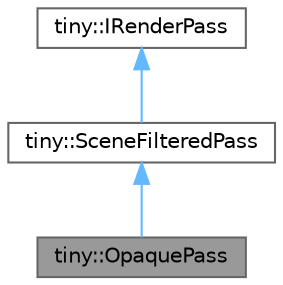 digraph "tiny::OpaquePass"
{
 // LATEX_PDF_SIZE
  bgcolor="transparent";
  edge [fontname=Helvetica,fontsize=10,labelfontname=Helvetica,labelfontsize=10];
  node [fontname=Helvetica,fontsize=10,shape=box,height=0.2,width=0.4];
  Node1 [id="Node000001",label="tiny::OpaquePass",height=0.2,width=0.4,color="gray40", fillcolor="grey60", style="filled", fontcolor="black",tooltip=" "];
  Node2 -> Node1 [id="edge1_Node000001_Node000002",dir="back",color="steelblue1",style="solid",tooltip=" "];
  Node2 [id="Node000002",label="tiny::SceneFilteredPass",height=0.2,width=0.4,color="gray40", fillcolor="white", style="filled",URL="$classtiny_1_1_scene_filtered_pass.html",tooltip=" "];
  Node3 -> Node2 [id="edge2_Node000002_Node000003",dir="back",color="steelblue1",style="solid",tooltip=" "];
  Node3 [id="Node000003",label="tiny::IRenderPass",height=0.2,width=0.4,color="gray40", fillcolor="white", style="filled",URL="$classtiny_1_1_i_render_pass.html",tooltip=" "];
}
